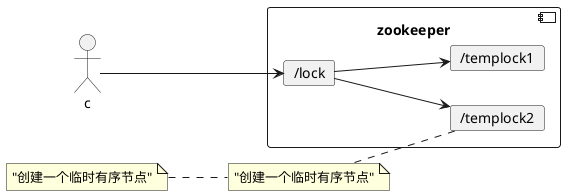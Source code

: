 ## zookeeper

> ZooKeeper 是一个开源的分布式协调服务。它是一个为分布式应用提供一致性 服务的软件，分布式应用程序可以基于 Zookeeper 实现诸如数据发布/订阅、 负载均衡、命名服
> 务、分布式协调/通知、集群管理、Master 选举、分布式锁和 分布式队列等功能。  

#### 分布式锁

1. 先创建一个临时有序节点znode
2. 客户端扫描 捕获所有的节点，如果发现自己创建的节点顺序最小，则相当于获取了锁，当锁使用结束后，会将节点进行删除
3. 如果发现创建的节点不是最小，则表示没有获取到锁，客户端会找到比自己小的节点并且加入到watcher中进行监听，如果监听到比自己小的被删除则会收到通知，
此时再次判断自己创建的是否是最小的，如果不是则继续监听

#### 四种类型znode

1. PERSISTENT 持久化节点

   除非手动删除，否则节点一直存在于 Zookeeper 上  

2. EPHEMRAL 临时节点

   临时节点的生命周期与客户端会话绑定，一旦客户端会话失效（客户端与 zookeeper 连接断开不一定会话失效），那么这个客户端创建的所有临时节点 都会被移除。  

3. PERSISTENT_SEQUENTIAL 持久化顺序节点

   基本特性同持久节点，只是增加了顺序属性，节点名后边会追加一个由父节点维 护的自增整型数字  

4. EPHEMRAL_SEQUENTIAL  临时顺序节点

   基本特性同临时节点，增加了顺序属性，节点名后边会追加一个由父节点维护的 自增整型数字  

#### zookeeper原理

zookeeper的核心是/color:Red`原子广播`形式，这个机制保证了各个Server之间的同步，实现这个机制的协议是zab协议，他么你分别是`恢复模式`和`广播模式`，当服务刚启动或者leader宕机的时候，zab就进入了恢复模式，当领导者被选举出来，
并且大多数Server完成了和leader的状态同步之后，恢复模式就结束了，状态同步 保证leader和Server具有相同的系统状态。

#### zookeeper是如何保持事务顺序一致性

zookeeper采用全局递增的事务id来标志，所有的proposal（提议）都在被提出的时候加上zxid，zxid 实际上是一个 64 位的数字，高 32 位是
epoch（ 时期; 纪元; 世; 新时代）用来标识 leader 周期，如果有新的 leader 产生出来，epoch会自增，低 32 位用来递增计数。当新产生 proposal 的时候，会依据数据库的两
阶段过程，首先会向其他的 server 发出事务执行请求，如果超过半数的机器都能执行并且能够成功，那么就会开始执行。  

#### zookeeper应用场景

1. 数据发布/订阅
2. 负载均衡
3. 命名服务
4. 分布式协调/通知
5. 集群管理
6. Master选举
7. 分布式锁
8. 分布式队列数据发布/订阅

@startuml "zokeeper lock"
left to right direction
actor c
component zookeeper {
    card "/lock"  as lock
    card "/templock1" as templock1
    card "/templock2" as templock2
    
}
c --> lock  
lock --> templock1
note left: "创建一个临时有序节点"
lock --> templock2
note left: "创建一个临时有序节点"
@enduml


#### Zookeeper 下Server工作状态
* LOOKING 当前Server不知道leader是谁，正在搜寻
* LEADING 当前Server即为选举出来的leader
* FOLLOWING leader已经选举出来，当前Server与之同步。

#### zookeeper 是如何选举出来leader的
（1） 选举线程由当前 Server 发起选举的线程担任，其主要功能是对投票结果进行统计，并选出推荐的Server；
（2） 选举线程首先向所有 Server 发起一次询问(包括自己)；
（3） 选举线程收到回复后，验证是否是自己发起的询问(验证 zxid 是否一致)，然后获取对方的 id(myid)，并存储到当前询问对象列表中，最后获取对方提议的 leader 相关信
息(id,zxid)，并将这些信息存储到当次选举的投票记录表中；
（4） 收到所有 Server 回复以后，就计算出 zxid 最大的那个 Server，并将这个 Server 相关信息设置成下一次要投票的 Server；
（5） 线程将当前 zxid 最大的 Server 设置为当前 Server 要推荐的 Leader，如果此时获胜的 Server 获得 n/2 + 1 的 Server 票数，设置当前推荐的 leader 为获胜的 Server，
将根据获胜的 Server 相关信息设置自己的状态，否则，继续这个过程，直到 leader 被选举出来。 通过流程分析我们可以得出：要使 Leader 获得多数Server 的支持，则 Server
总数必须是奇数 2n+1，且存活的 Server 的数目不得少于 n+1. 每个 Server 启动后都会重复以上流程。在恢复模式下，如果是刚从崩溃状态恢复的或者刚启动的 server 还会从磁
盘快照中恢复数据和会话信息，zk 会记录事务日志并定期进行快照，方便在恢复时进行状态恢复


@startuml "Leader选举"
left to right direction
archimate #Technology "Server0" as s0 <<technology-device>>
archimate #Technology "Server1" as s1 <<technology-device>>
archimate #Technology "Server2" as s2 <<technology-device>>

component leader {
   card "thread" as t
}
s0  --> t 
note right: "创建一个统计线程"
s0 --> s1
note right: "s0对 s1 进行询问，并且和s1交换数据"
s0 --> s2 
note right: "s0对 s1 进行询问，并且和s1,s2交换数据"

legend left
1. s0 创建一个统计线程，用于统计服务投票，此时的状态是LOOKING
2. s0对s1进行询问，s1给自己投票，s0和s1交换数据。因为s1的编号最大，但是没有超过半数 ,s1 的状态还是LOOKING
3. s0对s2进行询问，s2给自己投票，s0和s1交换数据。s2的编号最大，现在投票数正好超过半数，则s2的 状态是Leading
4. 其他两个是Following
end legend
@enduml

#### Zookeeper 如何保证主从同步

Zookeeper 的核心是原子广播机制，这个机制保证了各个 server 之间的同步。 实现这个机制的协议叫做 Zab 协议。Zab 协议有两种模式，它们分别是恢复模 式和广播模式。
恢复模式
当服务启动或者在领导者崩溃后，Zab就进入了恢复模式，当领导者被选举出 来，且大多数 server 完成了和 leader 的状态同步以后，恢复模式就结束了。状 态同步保证了
leader 和 server 具有相同的系统状态。
广播模式
一旦 leader 已经和多数的 follower 进行了状态同步后，它就可以开始广播消息 了，即进入广播状态。这时候当一个 server 加入 ZooKeeper 服务中，它会在 恢复模式下启动，
发现 leader，并和 leader 进行状态同步。待到同步结束，它也参与消息广播。ZooKeeper 服务一直维持在 Broadcast 状态，直到 leader 崩溃了或者 leader 失去了大部分的
followers 支持。
